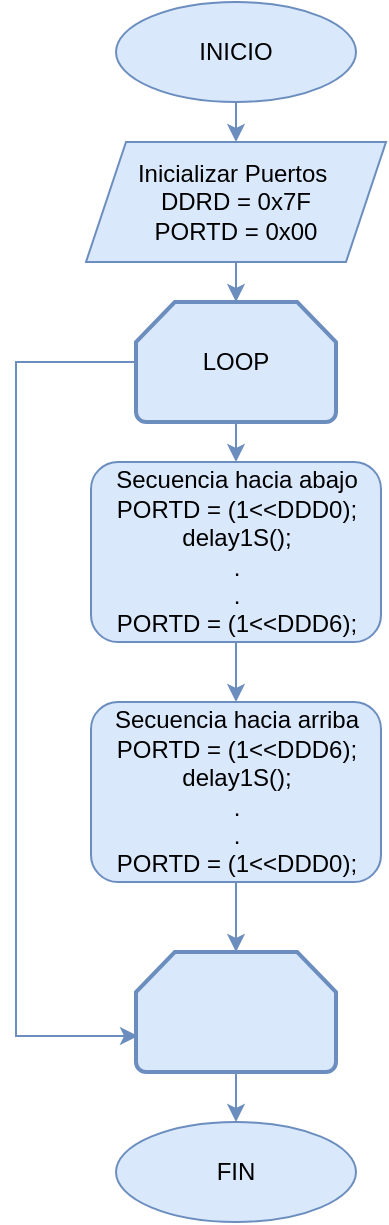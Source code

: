 <mxfile version="13.7.9" type="device"><diagram id="RkzGUc-kI-moD2gNVPd8" name="Página-1"><mxGraphModel dx="460" dy="813" grid="1" gridSize="10" guides="1" tooltips="1" connect="1" arrows="1" fold="1" page="1" pageScale="1" pageWidth="827" pageHeight="1169" math="0" shadow="0"><root><mxCell id="0"/><mxCell id="1" parent="0"/><mxCell id="VUDF60SN61y1hMehMgix-14" style="edgeStyle=orthogonalEdgeStyle;rounded=0;orthogonalLoop=1;jettySize=auto;html=1;exitX=0.5;exitY=1;exitDx=0;exitDy=0;entryX=0.5;entryY=0;entryDx=0;entryDy=0;fillColor=#dae8fc;strokeColor=#6c8ebf;" edge="1" parent="1" source="VUDF60SN61y1hMehMgix-1" target="VUDF60SN61y1hMehMgix-2"><mxGeometry relative="1" as="geometry"/></mxCell><mxCell id="VUDF60SN61y1hMehMgix-1" value="INICIO" style="ellipse;whiteSpace=wrap;html=1;fillColor=#dae8fc;strokeColor=#6c8ebf;" vertex="1" parent="1"><mxGeometry x="190" y="110" width="120" height="50" as="geometry"/></mxCell><mxCell id="VUDF60SN61y1hMehMgix-13" style="edgeStyle=orthogonalEdgeStyle;rounded=0;orthogonalLoop=1;jettySize=auto;html=1;exitX=0.5;exitY=1;exitDx=0;exitDy=0;fillColor=#dae8fc;strokeColor=#6c8ebf;" edge="1" parent="1" source="VUDF60SN61y1hMehMgix-2" target="VUDF60SN61y1hMehMgix-3"><mxGeometry relative="1" as="geometry"/></mxCell><mxCell id="VUDF60SN61y1hMehMgix-2" value="Inicializar Puertos&amp;nbsp;&lt;br&gt;DDRD = 0x7F&lt;br&gt;PORTD = 0x00" style="shape=parallelogram;perimeter=parallelogramPerimeter;whiteSpace=wrap;html=1;fixedSize=1;fillColor=#dae8fc;strokeColor=#6c8ebf;" vertex="1" parent="1"><mxGeometry x="175" y="180" width="150" height="60" as="geometry"/></mxCell><mxCell id="VUDF60SN61y1hMehMgix-8" style="edgeStyle=orthogonalEdgeStyle;rounded=0;orthogonalLoop=1;jettySize=auto;html=1;exitX=0;exitY=0.5;exitDx=0;exitDy=0;exitPerimeter=0;entryX=0.01;entryY=0.7;entryDx=0;entryDy=0;entryPerimeter=0;fillColor=#dae8fc;strokeColor=#6c8ebf;" edge="1" parent="1" source="VUDF60SN61y1hMehMgix-3" target="VUDF60SN61y1hMehMgix-4"><mxGeometry relative="1" as="geometry"><Array as="points"><mxPoint x="140" y="290"/><mxPoint x="140" y="627"/></Array></mxGeometry></mxCell><mxCell id="VUDF60SN61y1hMehMgix-9" style="edgeStyle=orthogonalEdgeStyle;rounded=0;orthogonalLoop=1;jettySize=auto;html=1;exitX=0.5;exitY=1;exitDx=0;exitDy=0;exitPerimeter=0;entryX=0.5;entryY=0;entryDx=0;entryDy=0;fillColor=#dae8fc;strokeColor=#6c8ebf;" edge="1" parent="1" source="VUDF60SN61y1hMehMgix-3" target="VUDF60SN61y1hMehMgix-6"><mxGeometry relative="1" as="geometry"/></mxCell><mxCell id="VUDF60SN61y1hMehMgix-3" value="LOOP" style="strokeWidth=2;html=1;shape=mxgraph.flowchart.loop_limit;whiteSpace=wrap;fillColor=#dae8fc;strokeColor=#6c8ebf;" vertex="1" parent="1"><mxGeometry x="200" y="260" width="100" height="60" as="geometry"/></mxCell><mxCell id="VUDF60SN61y1hMehMgix-12" style="edgeStyle=orthogonalEdgeStyle;rounded=0;orthogonalLoop=1;jettySize=auto;html=1;exitX=0.5;exitY=1;exitDx=0;exitDy=0;exitPerimeter=0;entryX=0.5;entryY=0;entryDx=0;entryDy=0;fillColor=#dae8fc;strokeColor=#6c8ebf;" edge="1" parent="1" source="VUDF60SN61y1hMehMgix-4" target="VUDF60SN61y1hMehMgix-5"><mxGeometry relative="1" as="geometry"/></mxCell><mxCell id="VUDF60SN61y1hMehMgix-4" value="" style="strokeWidth=2;html=1;shape=mxgraph.flowchart.loop_limit;whiteSpace=wrap;fillColor=#dae8fc;strokeColor=#6c8ebf;" vertex="1" parent="1"><mxGeometry x="200" y="585" width="100" height="60" as="geometry"/></mxCell><mxCell id="VUDF60SN61y1hMehMgix-5" value="FIN" style="ellipse;whiteSpace=wrap;html=1;fillColor=#dae8fc;strokeColor=#6c8ebf;" vertex="1" parent="1"><mxGeometry x="190" y="670" width="120" height="50" as="geometry"/></mxCell><mxCell id="VUDF60SN61y1hMehMgix-10" style="edgeStyle=orthogonalEdgeStyle;rounded=0;orthogonalLoop=1;jettySize=auto;html=1;exitX=0.5;exitY=1;exitDx=0;exitDy=0;entryX=0.5;entryY=0;entryDx=0;entryDy=0;fillColor=#dae8fc;strokeColor=#6c8ebf;" edge="1" parent="1" source="VUDF60SN61y1hMehMgix-6" target="VUDF60SN61y1hMehMgix-7"><mxGeometry relative="1" as="geometry"/></mxCell><mxCell id="VUDF60SN61y1hMehMgix-6" value="&lt;div&gt;Secuencia hacia abajo&lt;/div&gt;&lt;div&gt;PORTD = (1&amp;lt;&amp;lt;DDD0);&lt;br&gt;delay1S();&lt;/div&gt;&lt;div&gt;.&lt;/div&gt;&lt;div&gt;.&lt;/div&gt;&lt;div&gt;PORTD = (1&amp;lt;&amp;lt;DDD6);&lt;br&gt;&lt;/div&gt;" style="rounded=1;whiteSpace=wrap;html=1;fillColor=#dae8fc;strokeColor=#6c8ebf;" vertex="1" parent="1"><mxGeometry x="177.5" y="340" width="145" height="90" as="geometry"/></mxCell><mxCell id="VUDF60SN61y1hMehMgix-11" style="edgeStyle=orthogonalEdgeStyle;rounded=0;orthogonalLoop=1;jettySize=auto;html=1;exitX=0.5;exitY=1;exitDx=0;exitDy=0;entryX=0.5;entryY=0;entryDx=0;entryDy=0;entryPerimeter=0;fillColor=#dae8fc;strokeColor=#6c8ebf;" edge="1" parent="1" source="VUDF60SN61y1hMehMgix-7" target="VUDF60SN61y1hMehMgix-4"><mxGeometry relative="1" as="geometry"/></mxCell><mxCell id="VUDF60SN61y1hMehMgix-7" value="&lt;div&gt;Secuencia hacia arriba&lt;/div&gt;&lt;div&gt;PORTD = (1&amp;lt;&amp;lt;DDD6);&lt;br&gt;delay1S();&lt;/div&gt;&lt;div&gt;.&lt;/div&gt;&lt;div&gt;.&lt;/div&gt;&lt;div&gt;PORTD = (1&amp;lt;&amp;lt;DDD0);&lt;br&gt;&lt;/div&gt;" style="rounded=1;whiteSpace=wrap;html=1;fillColor=#dae8fc;strokeColor=#6c8ebf;" vertex="1" parent="1"><mxGeometry x="177.5" y="460" width="145" height="90" as="geometry"/></mxCell></root></mxGraphModel></diagram></mxfile>